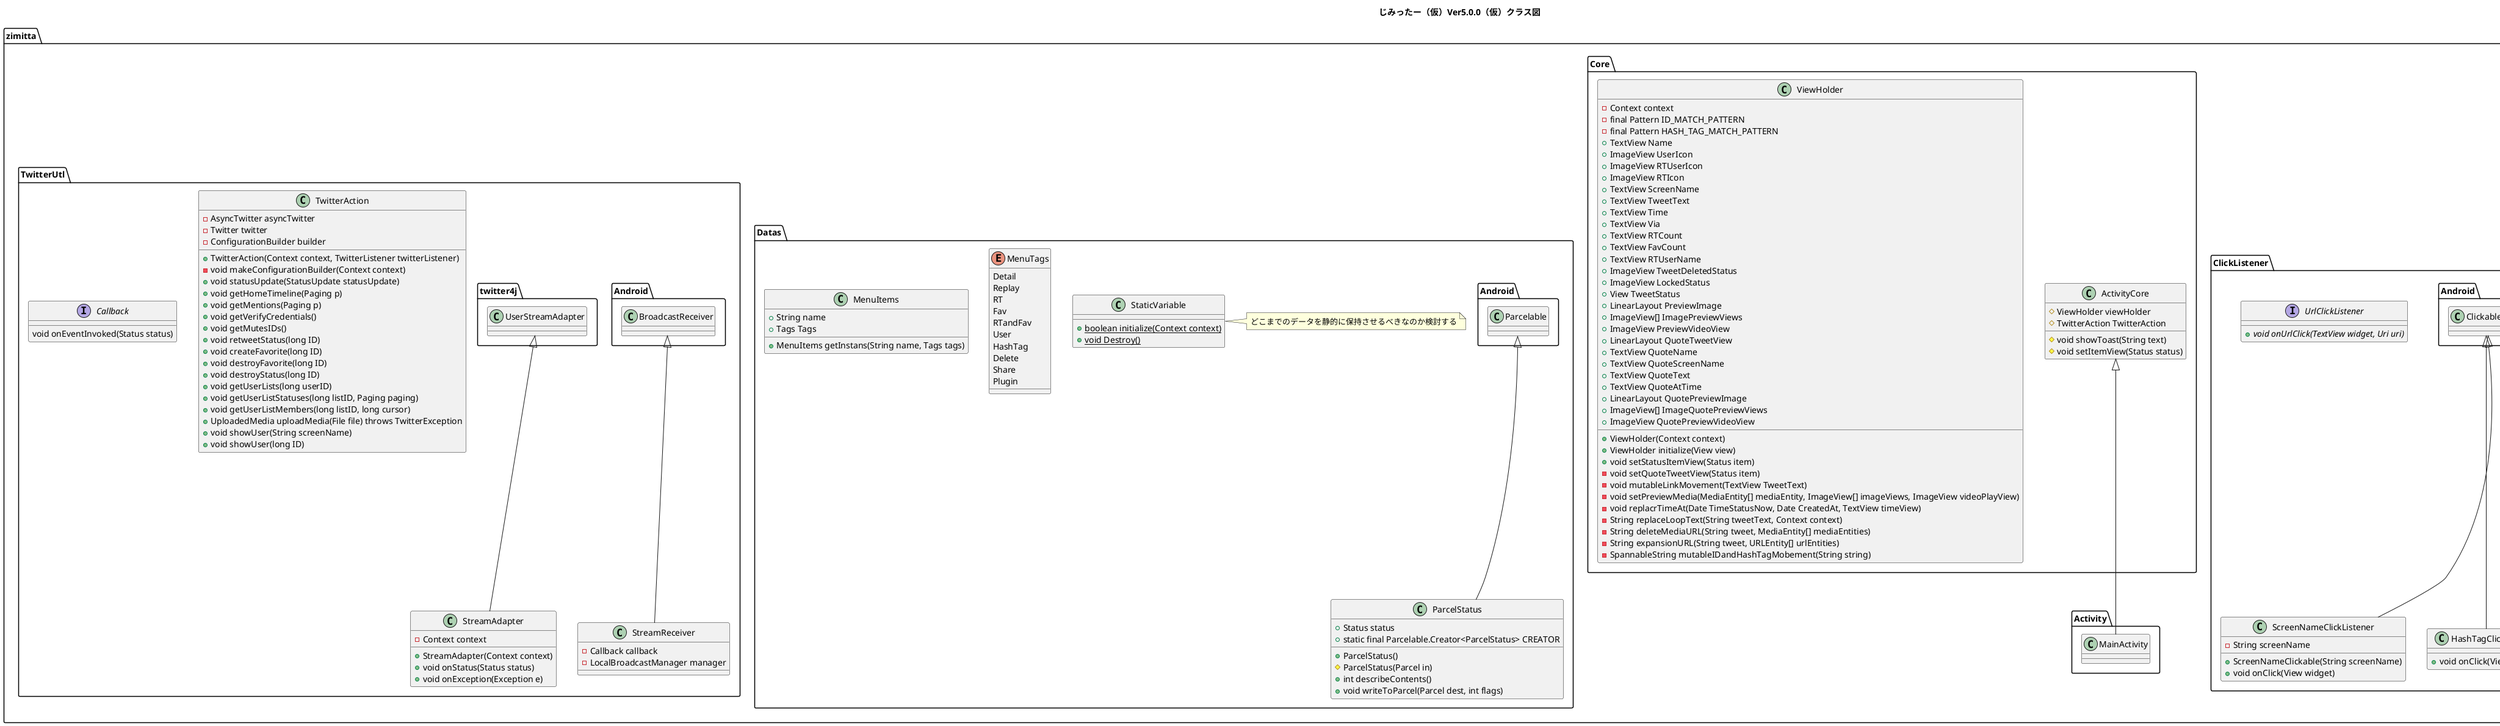 @startuml

Title じみったー（仮）Ver5.0.0（仮）クラス図

package zimitta{
    package Activity{
        class MainActivity{

        }
    }

    package ClickListener{
        Android.ClickableSpan <|-- ScreenNameClickListener
        Android.ClickableSpan <|-- HashTagClickListener
        Android.LinkMovementMethod <|-- MutableLinkMovementMethod

        class ScreenNameClickListener{
            -String screenName
            +ScreenNameClickable(String screenName)
            +void onClick(View widget)
        }
        class HashTagClickListener{
            +void onClick(View widget)
        }

        interface UrlClickListener{
            +{abstract} void onUrlClick(TextView widget, Uri uri)
        }

        class MutableLinkMovementMethod{
            -UrlClickListener listener
            +void setOnUrlClickListener(UrlClickListener listener)
            +boolean onTouchEvent(TextView widget, Spannable buffer, MotionEvent event)
        }
    }

    package Core{
        ActivityCore <|-- MainActivity

        class ActivityCore{
            #ViewHolder viewHolder
            #TwitterAction TwitterAction
            #void showToast(String text)
            #void setItemView(Status status)
        }
        class ViewHolder{
            -Context context
            -final Pattern ID_MATCH_PATTERN
            -final Pattern HASH_TAG_MATCH_PATTERN
            'レイアウト
            +TextView Name
            +ImageView UserIcon
            +ImageView RTUserIcon
            +ImageView RTIcon
            +TextView ScreenName
            +TextView TweetText
            +TextView Time
            +TextView Via
            +TextView RTCount
            +TextView FavCount
            +TextView RTUserName
            +ImageView TweetDeletedStatus
            +ImageView LockedStatus
            +View TweetStatus
            +LinearLayout PreviewImage
            +ImageView[] ImagePreviewViews
            +ImageView PreviewVideoView
            '引用ツイート関連
            +LinearLayout QuoteTweetView
            +TextView QuoteName
            +TextView QuoteScreenName
            +TextView QuoteText
            +TextView QuoteAtTime
            +LinearLayout QuotePreviewImage
            +ImageView[] ImageQuotePreviewViews
            +ImageView QuotePreviewVideoView

            +ViewHolder(Context context)
            +ViewHolder initialize(View view)
            +void setStatusItemView(Status item)
            '引用ツイートの処理
            -void setQuoteTweetView(Status item)
            'TextViewのリンク以外のクリックイベントを更に下のViewへ渡す
            -void mutableLinkMovement(TextView TweetText)
            'メディアのプレビュー表示
            -void setPreviewMedia(MediaEntity[] mediaEntity, ImageView[] imageViews, ImageView videoPlayView)
            '時間を変換するやつ
            -void replacrTimeAt(Date TimeStatusNow, Date CreatedAt, TextView timeView)
            'ループしてるテキストの置き換えメソッド
            -String replaceLoopText(String tweetText, Context context)
            'メディアURLを消す
            -String deleteMediaURL(String tweet, MediaEntity[] mediaEntities)
            '短縮URLを展開する
            -String expansionURL(String tweet, URLEntity[] urlEntities)
            'テキストからIDとハッシュタグを抽出してクリック可能に
            -SpannableString mutableIDandHashTagMobement(String string)
        }
    }

    package Datas{

        Android.Parcelable <|-- ParcelStatus

        enum MenuTags{
            Detail
            Replay
            RT
            Fav
            RTandFav
            User
            HashTag
            Delete
            Share
            Plugin
        }

        class MenuItems{
            +String name
            +Tags Tags
            +MenuItems getInstans(String name, Tags tags)
        }

        'クラスごとIntentで投げつける時に使う
        class ParcelStatus{
            +Status status
            +ParcelStatus()
            #ParcelStatus(Parcel in)
            +int describeContents()
            +void writeToParcel(Parcel dest, int flags)
            +static final Parcelable.Creator<ParcelStatus> CREATOR
        }

        note "どこまでのデータを静的に保持させるべきなのか検討する" as SVNT
        StaticVariable . SVNT
        class StaticVariable{
            +{static} boolean initialize(Context context)
            +{static} void Destroy()
        }
    }

    package TwitterUtl{

        Android.BroadcastReceiver <|-- StreamReceiver
        twitter4j.UserStreamAdapter <|-- StreamAdapter

        class TwitterAction{
            -AsyncTwitter asyncTwitter
            -Twitter twitter
            -ConfigurationBuilder builder
            +TwitterAction(Context context, TwitterListener twitterListener)
            -void makeConfigurationBuilder(Context context)
            +void statusUpdate(StatusUpdate statusUpdate)
            +void getHomeTimeline(Paging p)
            +void getMentions(Paging p)
            +void getVerifyCredentials()
            +void getMutesIDs()
            +void retweetStatus(long ID)
            +void createFavorite(long ID)
            +void destroyFavorite(long ID)
            +void destroyStatus(long ID)
            +void getUserLists(long userID)
            +void getUserListStatuses(long listID, Paging paging)
            +void getUserListMembers(long listID, long cursor)
            +UploadedMedia uploadMedia(File file) throws TwitterException
            +void showUser(String screenName)
            +void showUser(long ID)
        }

        class StreamAdapter{
            -Context context
            +StreamAdapter(Context context)
            +void onStatus(Status status)
            +void onException(Exception e)
        }

        class StreamReceiver{
            -Callback callback
            -LocalBroadcastManager manager
        }

        interface Callback{
            void onEventInvoked(Status status)
        }
    }
}
@enduml
